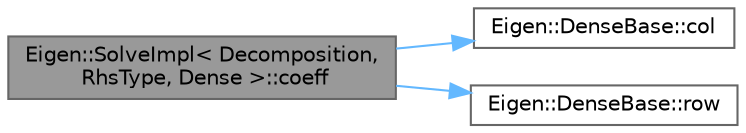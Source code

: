 digraph "Eigen::SolveImpl&lt; Decomposition, RhsType, Dense &gt;::coeff"
{
 // LATEX_PDF_SIZE
  bgcolor="transparent";
  edge [fontname=Helvetica,fontsize=10,labelfontname=Helvetica,labelfontsize=10];
  node [fontname=Helvetica,fontsize=10,shape=box,height=0.2,width=0.4];
  rankdir="LR";
  Node1 [id="Node000001",label="Eigen::SolveImpl\< Decomposition,\l RhsType, Dense \>::coeff",height=0.2,width=0.4,color="gray40", fillcolor="grey60", style="filled", fontcolor="black",tooltip=" "];
  Node1 -> Node2 [id="edge3_Node000001_Node000002",color="steelblue1",style="solid",tooltip=" "];
  Node2 [id="Node000002",label="Eigen::DenseBase::col",height=0.2,width=0.4,color="grey40", fillcolor="white", style="filled",URL="$class_eigen_1_1_dense_base.html#a469583ed90462820888344e63ebe1a80",tooltip=" "];
  Node1 -> Node3 [id="edge4_Node000001_Node000003",color="steelblue1",style="solid",tooltip=" "];
  Node3 [id="Node000003",label="Eigen::DenseBase::row",height=0.2,width=0.4,color="grey40", fillcolor="white", style="filled",URL="$class_eigen_1_1_dense_base.html#a4ea11afe36c7962c706caa93decd1380",tooltip=" "];
}
